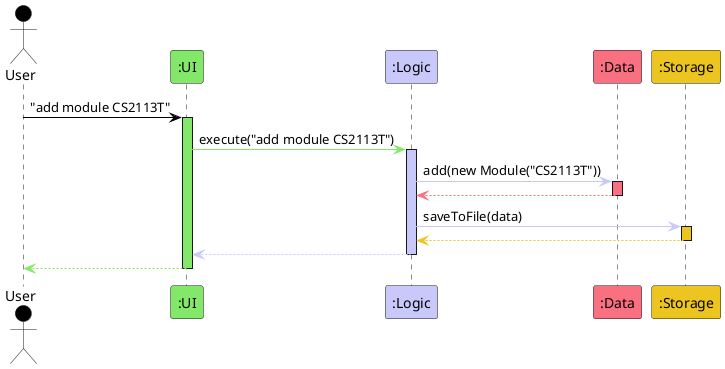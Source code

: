 @startuml

Actor User as user #000000
Participant ":UI" as ui #83E769
Participant ":Logic" as logic #C8C8FA
Participant ":Data" as data #F97181
Participant ":Storage" as storage #EDC520

user -[#000000]> ui : "add module CS2113T"
activate ui #83E769

ui -[#83E769]> logic : execute("add module CS2113T")
activate logic #C8C8FA

logic -[#C8C8FA]> data : add(new Module("CS2113T"))
activate data #F97181

data -[#F97181]-> logic
deactivate data

logic -[#C8C8FA]> storage : saveToFile(data)
activate storage #EDC520

storage --[#EDC520]> logic
deactivate storage

logic --[#C8C8FA]> ui
deactivate logic

ui--[#83E769]> user
deactivate ui
@enduml

